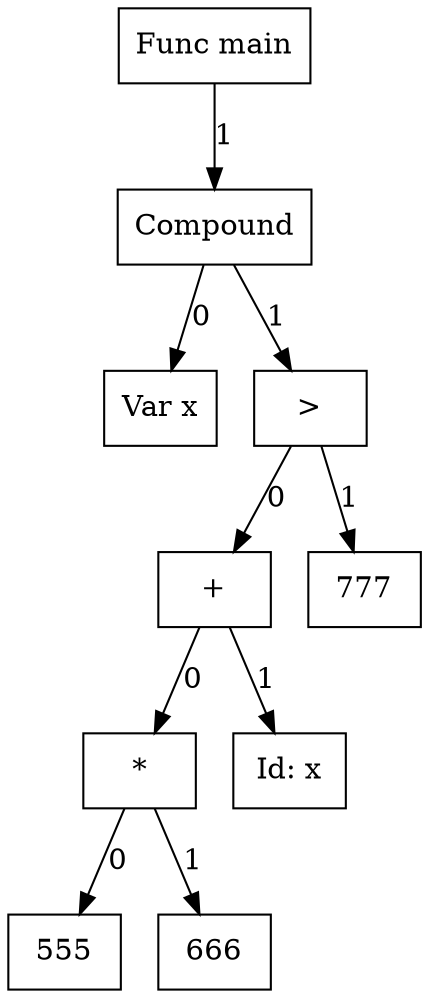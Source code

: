 digraph G {
node9 [label="Func main"; shape=box];
subgraph childNames_9 {
rankdir="LR"; rank="same"; ordering=out
node8 [label="Compound"; shape=box];
}

subgraph childPtrs_9 {
rankdir="TB";
node9 -> node8 [label="1"];
}

subgraph childNames_8 {
rankdir="LR"; rank="same"; ordering=out
node0 [label="Var x"; shape=box];
node7 [label=">"; shape=box];
}

subgraph childPtrs_8 {
rankdir="TB";
node8 -> node0 [label="0"];
node8 -> node7 [label="1"];
}

subgraph childNames_7 {
rankdir="LR"; rank="same"; ordering=out
node5 [label="+"; shape=box];
node6 [label="777"; shape=box];
}

subgraph childPtrs_7 {
rankdir="TB";
node7 -> node5 [label="0"];
node7 -> node6 [label="1"];
}

subgraph childNames_5 {
rankdir="LR"; rank="same"; ordering=out
node3 [label="*"; shape=box];
node4 [label="Id: x"; shape=box];
}

subgraph childPtrs_5 {
rankdir="TB";
node5 -> node3 [label="0"];
node5 -> node4 [label="1"];
}

subgraph childNames_3 {
rankdir="LR"; rank="same"; ordering=out
node1 [label="555"; shape=box];
node2 [label="666"; shape=box];
}

subgraph childPtrs_3 {
rankdir="TB";
node3 -> node1 [label="0"];
node3 -> node2 [label="1"];
}

}

